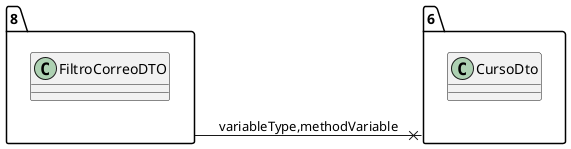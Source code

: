 @startuml 
allow_mixing
left to right direction
package "8"{
class FiltroCorreoDTO

}
package "6"{
class CursoDto

}
"8" --x "6":variableType,methodVariable
@enduml